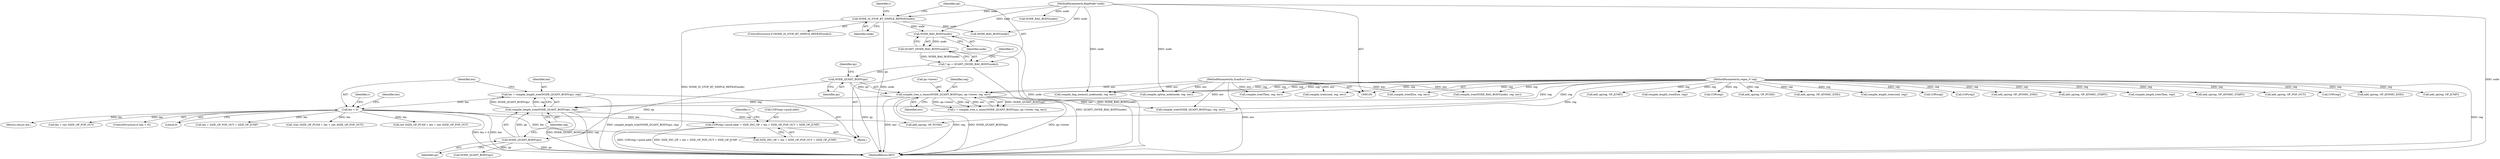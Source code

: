digraph "0_oniguruma_c509265c5f6ae7264f7b8a8aae1cfa5fc59d108c@integer" {
"1000178" [label="(Call,COP(reg)->push.addr = SIZE_INC_OP + len + SIZE_OP_POP_OUT + SIZE_OP_JUMP)"];
"1000162" [label="(Call,len < 0)"];
"1000155" [label="(Call,len = compile_length_tree(NODE_QUANT_BODY(qn), reg))"];
"1000157" [label="(Call,compile_length_tree(NODE_QUANT_BODY(qn), reg))"];
"1000158" [label="(Call,NODE_QUANT_BODY(qn))"];
"1000142" [label="(Call,NODE_QUANT_BODY(qn))"];
"1000134" [label="(Call,* qn = QUANT_(NODE_BAG_BODY(node)))"];
"1000136" [label="(Call,QUANT_(NODE_BAG_BODY(node)))"];
"1000137" [label="(Call,NODE_BAG_BODY(node))"];
"1000130" [label="(Call,NODE_IS_STOP_BT_SIMPLE_REPEAT(node))"];
"1000101" [label="(MethodParameterIn,BagNode* node)"];
"1000141" [label="(Call,compile_tree_n_times(NODE_QUANT_BODY(qn), qn->lower, reg, env))"];
"1000102" [label="(MethodParameterIn,regex_t* reg)"];
"1000103" [label="(MethodParameterIn,ScanEnv* env)"];
"1000158" [label="(Call,NODE_QUANT_BODY(qn))"];
"1000434" [label="(Call,add_op(reg, OP_JUMP))"];
"1000169" [label="(Call,add_op(reg, OP_PUSH))"];
"1000185" [label="(Call,SIZE_INC_OP + len + SIZE_OP_POP_OUT + SIZE_OP_JUMP)"];
"1000163" [label="(Identifier,len)"];
"1000187" [label="(Call,len + SIZE_OP_POP_OUT + SIZE_OP_JUMP)"];
"1000419" [label="(Call,compile_length_tree(Else, reg))"];
"1000115" [label="(Call,compile_bag_memory_node(node, reg, env))"];
"1000194" [label="(Call,compile_tree(NODE_QUANT_BODY(qn), reg, env))"];
"1000181" [label="(Call,COP(reg))"];
"1000355" [label="(Call,add_op(reg, OP_PUSH))"];
"1000178" [label="(Call,COP(reg)->push.addr = SIZE_INC_OP + len + SIZE_OP_POP_OUT + SIZE_OP_JUMP)"];
"1000193" [label="(Identifier,r)"];
"1000388" [label="(Call,add_op(reg, OP_ATOMIC_END))"];
"1000234" [label="(Call,-((int )SIZE_OP_PUSH + len + (int )SIZE_OP_POP_OUT))"];
"1000123" [label="(Call,compile_option_node(node, reg, env))"];
"1000147" [label="(Identifier,reg)"];
"1000179" [label="(Call,COP(reg)->push.addr)"];
"1000142" [label="(Call,NODE_QUANT_BODY(qn))"];
"1000144" [label="(Call,qn->lower)"];
"1000156" [label="(Identifier,len)"];
"1000472" [label="(Call,compile_tree(Else, reg, env))"];
"1000138" [label="(Identifier,node)"];
"1000141" [label="(Call,compile_tree_n_times(NODE_QUANT_BODY(qn), qn->lower, reg, env))"];
"1000143" [label="(Identifier,qn)"];
"1000285" [label="(Call,NODE_BAG_BODY(node))"];
"1000235" [label="(Call,(int )SIZE_OP_PUSH + len + (int )SIZE_OP_POP_OUT)"];
"1000155" [label="(Call,len = compile_length_tree(NODE_QUANT_BODY(qn), reg))"];
"1000195" [label="(Call,NODE_QUANT_BODY(qn))"];
"1000130" [label="(Call,NODE_IS_STOP_BT_SIMPLE_REPEAT(node))"];
"1000162" [label="(Call,len < 0)"];
"1000102" [label="(MethodParameterIn,regex_t* reg)"];
"1000165" [label="(Return,return len;)"];
"1000134" [label="(Call,* qn = QUANT_(NODE_BAG_BODY(node)))"];
"1000316" [label="(Call,compile_length_tree(cond, reg))"];
"1000140" [label="(Identifier,r)"];
"1000259" [label="(Call,compile_tree(NODE_BAG_BODY(node), reg, env))"];
"1000135" [label="(Identifier,qn)"];
"1000446" [label="(Call,COP(reg))"];
"1000137" [label="(Call,NODE_BAG_BODY(node))"];
"1000168" [label="(Identifier,r)"];
"1000239" [label="(Call,len + (int )SIZE_OP_POP_OUT)"];
"1000230" [label="(Call,COP(reg))"];
"1000247" [label="(Identifier,r)"];
"1000403" [label="(Call,compile_tree(Then, reg, env))"];
"1000159" [label="(Identifier,qn)"];
"1000103" [label="(MethodParameterIn,ScanEnv* env)"];
"1000161" [label="(ControlStructure,if (len < 0))"];
"1000166" [label="(Identifier,len)"];
"1000136" [label="(Call,QUANT_(NODE_BAG_BODY(node)))"];
"1000272" [label="(Call,add_op(reg, OP_ATOMIC_END))"];
"1000164" [label="(Literal,0)"];
"1000157" [label="(Call,compile_length_tree(NODE_QUANT_BODY(qn), reg))"];
"1000260" [label="(Call,NODE_BAG_BODY(node))"];
"1000129" [label="(ControlStructure,if (NODE_IS_STOP_BT_SIMPLE_REPEAT(node)))"];
"1000139" [label="(Call,r = compile_tree_n_times(NODE_QUANT_BODY(qn), qn->lower, reg, env))"];
"1000148" [label="(Identifier,env)"];
"1000305" [label="(Call,add_op(reg, OP_ATOMIC_START))"];
"1000331" [label="(Call,compile_length_tree(Then, reg))"];
"1000376" [label="(Call,compile_tree(cond, reg, env))"];
"1000145" [label="(Identifier,qn)"];
"1000479" [label="(MethodReturn,RET)"];
"1000248" [label="(Call,add_op(reg, OP_ATOMIC_START))"];
"1000207" [label="(Call,add_op(reg, OP_POP_OUT))"];
"1000367" [label="(Call,COP(reg))"];
"1000101" [label="(MethodParameterIn,BagNode* node)"];
"1000457" [label="(Call,add_op(reg, OP_ATOMIC_END))"];
"1000132" [label="(Block,)"];
"1000131" [label="(Identifier,node)"];
"1000160" [label="(Identifier,reg)"];
"1000218" [label="(Call,add_op(reg, OP_JUMP))"];
"1000178" -> "1000132"  [label="AST: "];
"1000178" -> "1000185"  [label="CFG: "];
"1000179" -> "1000178"  [label="AST: "];
"1000185" -> "1000178"  [label="AST: "];
"1000193" -> "1000178"  [label="CFG: "];
"1000178" -> "1000479"  [label="DDG: SIZE_INC_OP + len + SIZE_OP_POP_OUT + SIZE_OP_JUMP"];
"1000178" -> "1000479"  [label="DDG: COP(reg)->push.addr"];
"1000162" -> "1000178"  [label="DDG: len"];
"1000162" -> "1000161"  [label="AST: "];
"1000162" -> "1000164"  [label="CFG: "];
"1000163" -> "1000162"  [label="AST: "];
"1000164" -> "1000162"  [label="AST: "];
"1000166" -> "1000162"  [label="CFG: "];
"1000168" -> "1000162"  [label="CFG: "];
"1000162" -> "1000479"  [label="DDG: len"];
"1000162" -> "1000479"  [label="DDG: len < 0"];
"1000155" -> "1000162"  [label="DDG: len"];
"1000162" -> "1000165"  [label="DDG: len"];
"1000162" -> "1000185"  [label="DDG: len"];
"1000162" -> "1000187"  [label="DDG: len"];
"1000162" -> "1000234"  [label="DDG: len"];
"1000162" -> "1000235"  [label="DDG: len"];
"1000162" -> "1000239"  [label="DDG: len"];
"1000155" -> "1000132"  [label="AST: "];
"1000155" -> "1000157"  [label="CFG: "];
"1000156" -> "1000155"  [label="AST: "];
"1000157" -> "1000155"  [label="AST: "];
"1000163" -> "1000155"  [label="CFG: "];
"1000155" -> "1000479"  [label="DDG: compile_length_tree(NODE_QUANT_BODY(qn), reg)"];
"1000157" -> "1000155"  [label="DDG: NODE_QUANT_BODY(qn)"];
"1000157" -> "1000155"  [label="DDG: reg"];
"1000157" -> "1000160"  [label="CFG: "];
"1000158" -> "1000157"  [label="AST: "];
"1000160" -> "1000157"  [label="AST: "];
"1000157" -> "1000479"  [label="DDG: reg"];
"1000157" -> "1000479"  [label="DDG: NODE_QUANT_BODY(qn)"];
"1000158" -> "1000157"  [label="DDG: qn"];
"1000141" -> "1000157"  [label="DDG: reg"];
"1000102" -> "1000157"  [label="DDG: reg"];
"1000157" -> "1000169"  [label="DDG: reg"];
"1000158" -> "1000159"  [label="CFG: "];
"1000159" -> "1000158"  [label="AST: "];
"1000160" -> "1000158"  [label="CFG: "];
"1000158" -> "1000479"  [label="DDG: qn"];
"1000142" -> "1000158"  [label="DDG: qn"];
"1000158" -> "1000195"  [label="DDG: qn"];
"1000142" -> "1000141"  [label="AST: "];
"1000142" -> "1000143"  [label="CFG: "];
"1000143" -> "1000142"  [label="AST: "];
"1000145" -> "1000142"  [label="CFG: "];
"1000142" -> "1000479"  [label="DDG: qn"];
"1000142" -> "1000141"  [label="DDG: qn"];
"1000134" -> "1000142"  [label="DDG: qn"];
"1000134" -> "1000132"  [label="AST: "];
"1000134" -> "1000136"  [label="CFG: "];
"1000135" -> "1000134"  [label="AST: "];
"1000136" -> "1000134"  [label="AST: "];
"1000140" -> "1000134"  [label="CFG: "];
"1000134" -> "1000479"  [label="DDG: QUANT_(NODE_BAG_BODY(node))"];
"1000136" -> "1000134"  [label="DDG: NODE_BAG_BODY(node)"];
"1000136" -> "1000137"  [label="CFG: "];
"1000137" -> "1000136"  [label="AST: "];
"1000136" -> "1000479"  [label="DDG: NODE_BAG_BODY(node)"];
"1000137" -> "1000136"  [label="DDG: node"];
"1000137" -> "1000138"  [label="CFG: "];
"1000138" -> "1000137"  [label="AST: "];
"1000137" -> "1000479"  [label="DDG: node"];
"1000130" -> "1000137"  [label="DDG: node"];
"1000101" -> "1000137"  [label="DDG: node"];
"1000130" -> "1000129"  [label="AST: "];
"1000130" -> "1000131"  [label="CFG: "];
"1000131" -> "1000130"  [label="AST: "];
"1000135" -> "1000130"  [label="CFG: "];
"1000247" -> "1000130"  [label="CFG: "];
"1000130" -> "1000479"  [label="DDG: NODE_IS_STOP_BT_SIMPLE_REPEAT(node)"];
"1000130" -> "1000479"  [label="DDG: node"];
"1000101" -> "1000130"  [label="DDG: node"];
"1000130" -> "1000260"  [label="DDG: node"];
"1000101" -> "1000100"  [label="AST: "];
"1000101" -> "1000479"  [label="DDG: node"];
"1000101" -> "1000115"  [label="DDG: node"];
"1000101" -> "1000123"  [label="DDG: node"];
"1000101" -> "1000260"  [label="DDG: node"];
"1000101" -> "1000285"  [label="DDG: node"];
"1000141" -> "1000139"  [label="AST: "];
"1000141" -> "1000148"  [label="CFG: "];
"1000144" -> "1000141"  [label="AST: "];
"1000147" -> "1000141"  [label="AST: "];
"1000148" -> "1000141"  [label="AST: "];
"1000139" -> "1000141"  [label="CFG: "];
"1000141" -> "1000479"  [label="DDG: NODE_QUANT_BODY(qn)"];
"1000141" -> "1000479"  [label="DDG: qn->lower"];
"1000141" -> "1000479"  [label="DDG: env"];
"1000141" -> "1000479"  [label="DDG: reg"];
"1000141" -> "1000139"  [label="DDG: NODE_QUANT_BODY(qn)"];
"1000141" -> "1000139"  [label="DDG: qn->lower"];
"1000141" -> "1000139"  [label="DDG: reg"];
"1000141" -> "1000139"  [label="DDG: env"];
"1000102" -> "1000141"  [label="DDG: reg"];
"1000103" -> "1000141"  [label="DDG: env"];
"1000141" -> "1000194"  [label="DDG: env"];
"1000102" -> "1000100"  [label="AST: "];
"1000102" -> "1000479"  [label="DDG: reg"];
"1000102" -> "1000115"  [label="DDG: reg"];
"1000102" -> "1000123"  [label="DDG: reg"];
"1000102" -> "1000169"  [label="DDG: reg"];
"1000102" -> "1000181"  [label="DDG: reg"];
"1000102" -> "1000194"  [label="DDG: reg"];
"1000102" -> "1000207"  [label="DDG: reg"];
"1000102" -> "1000218"  [label="DDG: reg"];
"1000102" -> "1000230"  [label="DDG: reg"];
"1000102" -> "1000248"  [label="DDG: reg"];
"1000102" -> "1000259"  [label="DDG: reg"];
"1000102" -> "1000272"  [label="DDG: reg"];
"1000102" -> "1000305"  [label="DDG: reg"];
"1000102" -> "1000316"  [label="DDG: reg"];
"1000102" -> "1000331"  [label="DDG: reg"];
"1000102" -> "1000355"  [label="DDG: reg"];
"1000102" -> "1000367"  [label="DDG: reg"];
"1000102" -> "1000376"  [label="DDG: reg"];
"1000102" -> "1000388"  [label="DDG: reg"];
"1000102" -> "1000403"  [label="DDG: reg"];
"1000102" -> "1000419"  [label="DDG: reg"];
"1000102" -> "1000434"  [label="DDG: reg"];
"1000102" -> "1000446"  [label="DDG: reg"];
"1000102" -> "1000457"  [label="DDG: reg"];
"1000102" -> "1000472"  [label="DDG: reg"];
"1000103" -> "1000100"  [label="AST: "];
"1000103" -> "1000479"  [label="DDG: env"];
"1000103" -> "1000115"  [label="DDG: env"];
"1000103" -> "1000123"  [label="DDG: env"];
"1000103" -> "1000194"  [label="DDG: env"];
"1000103" -> "1000259"  [label="DDG: env"];
"1000103" -> "1000376"  [label="DDG: env"];
"1000103" -> "1000403"  [label="DDG: env"];
"1000103" -> "1000472"  [label="DDG: env"];
}
